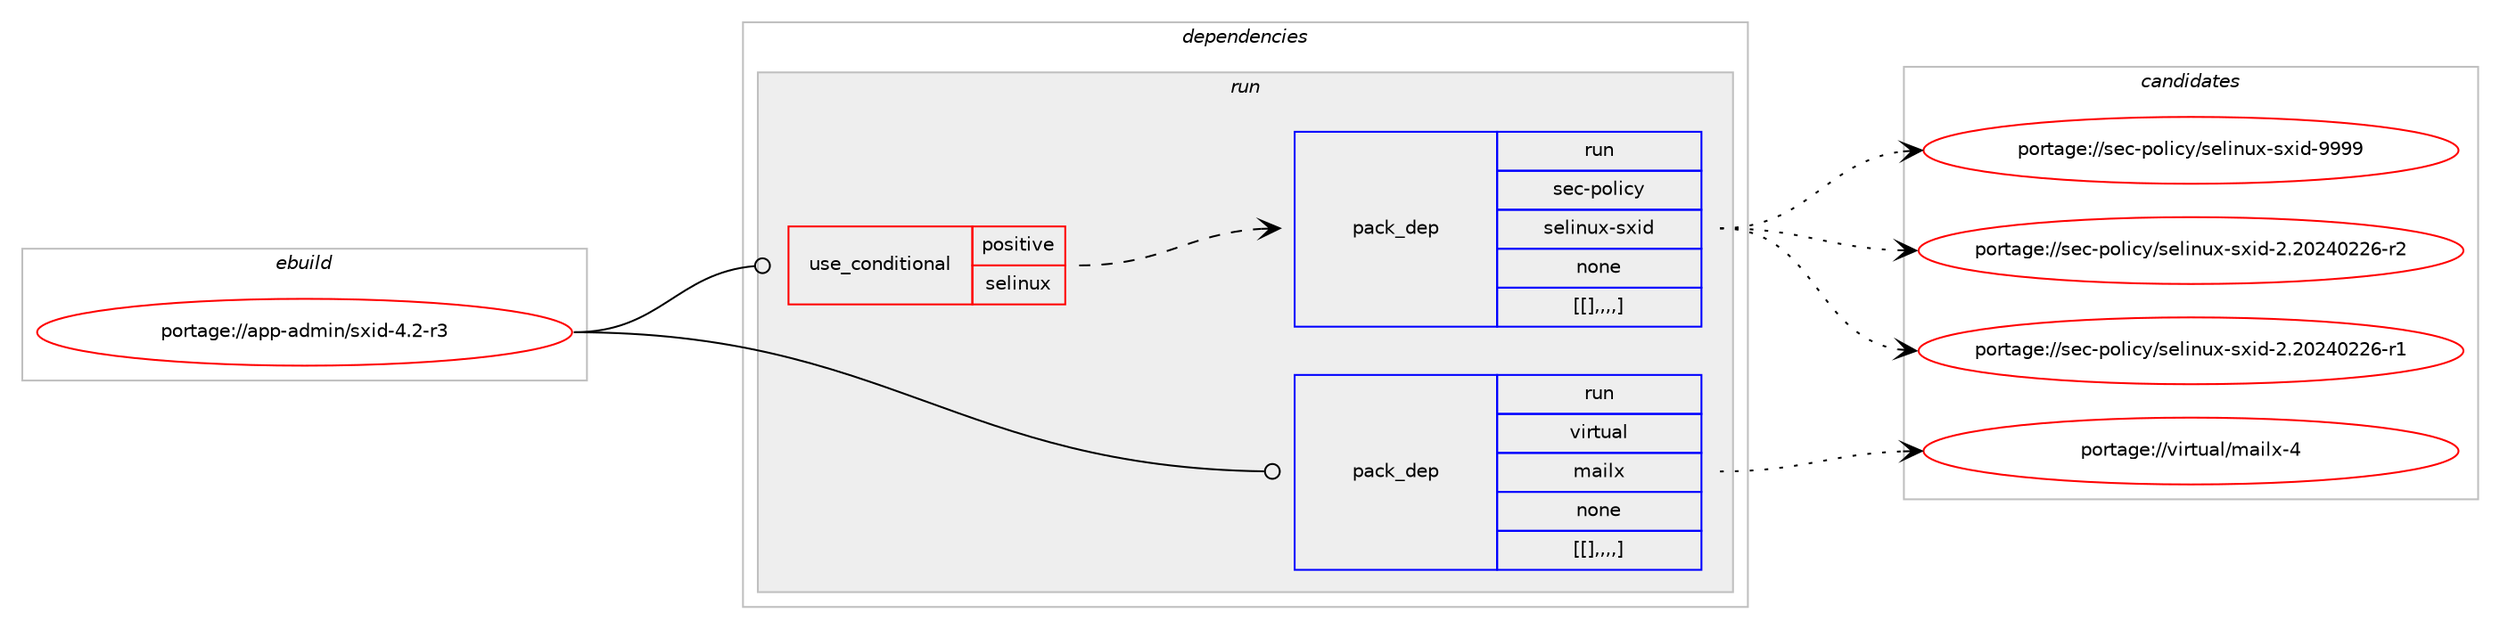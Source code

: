 digraph prolog {

# *************
# Graph options
# *************

newrank=true;
concentrate=true;
compound=true;
graph [rankdir=LR,fontname=Helvetica,fontsize=10,ranksep=1.5];#, ranksep=2.5, nodesep=0.2];
edge  [arrowhead=vee];
node  [fontname=Helvetica,fontsize=10];

# **********
# The ebuild
# **********

subgraph cluster_leftcol {
color=gray;
label=<<i>ebuild</i>>;
id [label="portage://app-admin/sxid-4.2-r3", color=red, width=4, href="../app-admin/sxid-4.2-r3.svg"];
}

# ****************
# The dependencies
# ****************

subgraph cluster_midcol {
color=gray;
label=<<i>dependencies</i>>;
subgraph cluster_compile {
fillcolor="#eeeeee";
style=filled;
label=<<i>compile</i>>;
}
subgraph cluster_compileandrun {
fillcolor="#eeeeee";
style=filled;
label=<<i>compile and run</i>>;
}
subgraph cluster_run {
fillcolor="#eeeeee";
style=filled;
label=<<i>run</i>>;
subgraph cond1507 {
dependency5654 [label=<<TABLE BORDER="0" CELLBORDER="1" CELLSPACING="0" CELLPADDING="4"><TR><TD ROWSPAN="3" CELLPADDING="10">use_conditional</TD></TR><TR><TD>positive</TD></TR><TR><TD>selinux</TD></TR></TABLE>>, shape=none, color=red];
subgraph pack4128 {
dependency5655 [label=<<TABLE BORDER="0" CELLBORDER="1" CELLSPACING="0" CELLPADDING="4" WIDTH="220"><TR><TD ROWSPAN="6" CELLPADDING="30">pack_dep</TD></TR><TR><TD WIDTH="110">run</TD></TR><TR><TD>sec-policy</TD></TR><TR><TD>selinux-sxid</TD></TR><TR><TD>none</TD></TR><TR><TD>[[],,,,]</TD></TR></TABLE>>, shape=none, color=blue];
}
dependency5654:e -> dependency5655:w [weight=20,style="dashed",arrowhead="vee"];
}
id:e -> dependency5654:w [weight=20,style="solid",arrowhead="odot"];
subgraph pack4129 {
dependency5656 [label=<<TABLE BORDER="0" CELLBORDER="1" CELLSPACING="0" CELLPADDING="4" WIDTH="220"><TR><TD ROWSPAN="6" CELLPADDING="30">pack_dep</TD></TR><TR><TD WIDTH="110">run</TD></TR><TR><TD>virtual</TD></TR><TR><TD>mailx</TD></TR><TR><TD>none</TD></TR><TR><TD>[[],,,,]</TD></TR></TABLE>>, shape=none, color=blue];
}
id:e -> dependency5656:w [weight=20,style="solid",arrowhead="odot"];
}
}

# **************
# The candidates
# **************

subgraph cluster_choices {
rank=same;
color=gray;
label=<<i>candidates</i>>;

subgraph choice4128 {
color=black;
nodesep=1;
choice11510199451121111081059912147115101108105110117120451151201051004557575757 [label="portage://sec-policy/selinux-sxid-9999", color=red, width=4,href="../sec-policy/selinux-sxid-9999.svg"];
choice115101994511211110810599121471151011081051101171204511512010510045504650485052485050544511450 [label="portage://sec-policy/selinux-sxid-2.20240226-r2", color=red, width=4,href="../sec-policy/selinux-sxid-2.20240226-r2.svg"];
choice115101994511211110810599121471151011081051101171204511512010510045504650485052485050544511449 [label="portage://sec-policy/selinux-sxid-2.20240226-r1", color=red, width=4,href="../sec-policy/selinux-sxid-2.20240226-r1.svg"];
dependency5655:e -> choice11510199451121111081059912147115101108105110117120451151201051004557575757:w [style=dotted,weight="100"];
dependency5655:e -> choice115101994511211110810599121471151011081051101171204511512010510045504650485052485050544511450:w [style=dotted,weight="100"];
dependency5655:e -> choice115101994511211110810599121471151011081051101171204511512010510045504650485052485050544511449:w [style=dotted,weight="100"];
}
subgraph choice4129 {
color=black;
nodesep=1;
choice1181051141161179710847109971051081204552 [label="portage://virtual/mailx-4", color=red, width=4,href="../virtual/mailx-4.svg"];
dependency5656:e -> choice1181051141161179710847109971051081204552:w [style=dotted,weight="100"];
}
}

}
